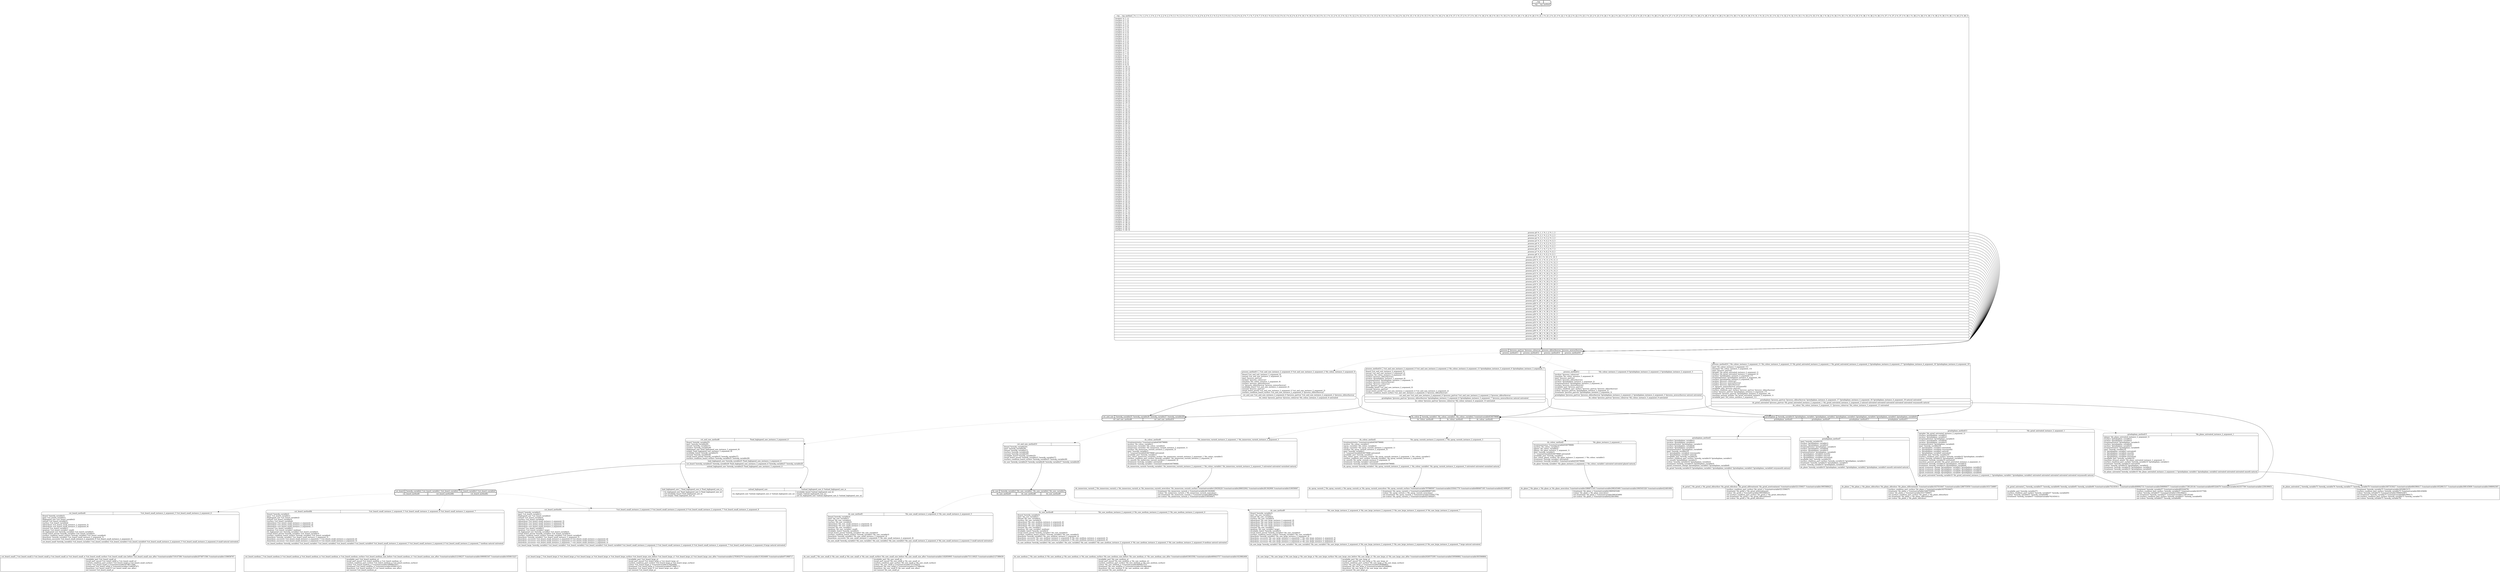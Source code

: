 // Generated by Hype
digraph "woodworking_legal_fewer_htn_groundings" {
  nodesep=1
  ranksep=1
  // Operators
  node [shape=record]
  "cut_board_large" [
    label="{{\N|?cut_board_large_b ?cut_board_large_p ?cut_board_large_m ?cut_board_large_w ?cut_board_large_surface ?cut_board_large_size_before ?cut_board_large_s1 ?cut_board_large_s2 ?cut_board_large_size_after ?constantvariable1278363279 ?constantvariable313024468 ?constantvariable971968717}|{|(available_part ?cut_board_large_p)\l(wood_part_awood ?cut_board_large_p ?cut_board_large_w)\l(surface_condition_part_surface ?cut_board_large_p ?cut_board_large_surface)\l(colour ?cut_board_large_p ?constantvariable313024468)\l(treatment ?cut_board_large_p ?constantvariable971968717)\l(boardsize ?cut_board_large_b ?cut_board_large_size_after)\lnot (unused ?cut_board_large_p)\l}}"
  ]
  "cut_board_medium" [
    label="{{\N|?cut_board_medium_b ?cut_board_medium_p ?cut_board_medium_m ?cut_board_medium_w ?cut_board_medium_surface ?cut_board_medium_size_before ?cut_board_medium_s1 ?cut_board_medium_size_after ?constantvariable212106237 ?constantvariable1690083347 ?constantvariable1650815227}|{|(available_part ?cut_board_medium_p)\l(wood_part_awood ?cut_board_medium_p ?cut_board_medium_w)\l(surface_condition_part_surface ?cut_board_medium_p ?cut_board_medium_surface)\l(colour ?cut_board_medium_p ?constantvariable1690083347)\l(treatment ?cut_board_medium_p ?constantvariable1650815227)\l(boardsize ?cut_board_medium_b ?cut_board_medium_size_after)\lnot (unused ?cut_board_medium_p)\l}}"
  ]
  "cut_board_small" [
    label="{{\N|?cut_board_small_b ?cut_board_small_p ?cut_board_small_m ?cut_board_small_w ?cut_board_small_surface ?cut_board_small_size_before ?cut_board_small_size_after ?constantvariable719147384 ?constantvariable2074871584 ?constantvariable1336658767}|{|(available_part ?cut_board_small_p)\l(wood_part_awood ?cut_board_small_p ?cut_board_small_w)\l(surface_condition_part_surface ?cut_board_small_p ?cut_board_small_surface)\l(colour ?cut_board_small_p ?constantvariable2074871584)\l(treatment ?cut_board_small_p ?constantvariable1336658767)\l(boardsize ?cut_board_small_b ?cut_board_small_size_after)\lnot (unused ?cut_board_small_p)\l}}"
  ]
  "do_glaze" [
    label="{{\N|?do_glaze_x ?do_glaze_m ?do_glaze_newcolour ?constantvariable1086871163 ?constantvariable298245469 ?constantvariable1900545328 ?constantvariable422481684}|{|(treatment ?do_glaze_x ?constantvariable1900545328)\l(colour ?do_glaze_x ?do_glaze_newcolour)\lnot (treatment ?do_glaze_x ?constantvariable298245469)\lnot (colour ?do_glaze_x ?constantvariable422481684)\l}}"
  ]
  "do_grind" [
    label="{{\N|?do_grind_x ?do_grind_oldsurface ?do_grind_oldcolour ?do_grind_oldtreatment ?do_grind_newtreatment ?constantvariable521350637 ?constantvariable1995568423}|{|(surface_condition_part_surface ?do_grind_x ?constantvariable521350637)\l(treatment ?do_grind_x ?do_grind_newtreatment)\l(colour ?do_grind_x ?constantvariable1995568423)\lnot (surface_condition_part_surface ?do_grind_x ?do_grind_oldsurface)\lnot (treatment ?do_grind_x ?do_grind_oldtreatment)\lnot (colour ?do_grind_x ?do_grind_oldcolour)\l}}"
  ]
  "do_grind_untreated" [
    label="{{\N|?newobj_variable57 ?newobj_variable64 ?newobj_variable65 ?newobj_variable66 ?constantvariable702183411 ?constantvariable406992733 ?constantvariable506990077 ?constantvariable1738120144 ?constantvariable495324479 ?constantvariable343357709 ?constantvariable1258199451}|{(available_part ?newobj_variable57)\l(surface_condition_part_surface ?newobj_variable57 ?newobj_variable65)\l(colour ?newobj_variable57 ?newobj_variable66)\l(treatment ?newobj_variable57 ?constantvariable702183411)\l|(treatment ?newobj_variable57 ?constantvariable495324479)\l(surface_condition_part_surface ?newobj_variable57 ?constantvariable343357709)\l(colour ?newobj_variable57 ?constantvariable1258199451)\lnot (treatment ?newobj_variable57 ?constantvariable1738120144)\lnot (surface_condition_part_surface ?newobj_variable57 ?newobj_variable65)\lnot (colour ?newobj_variable57 ?newobj_variable66)\l}}"
  ]
  "do_immersion_varnish" [
    label="{{\N|?do_immersion_varnish_x ?do_immersion_varnish_m ?do_immersion_varnish_newcolour ?do_immersion_varnish_surface ?constantvariable129458220 ?constantvariable286632942 ?constantvariable281362908 ?constantvariable319059067}|{|(treatment ?do_immersion_varnish_x ?constantvariable281362908)\l(colour ?do_immersion_varnish_x ?do_immersion_varnish_newcolour)\lnot (treatment ?do_immersion_varnish_x ?constantvariable286632942)\lnot (colour ?do_immersion_varnish_x ?constantvariable319059067)\l}}"
  ]
  "do_plane" [
    label="{{\N|?do_plane_x ?do_plane_oldsurface ?do_plane_oldcolour ?do_plane_oldtreatment ?constantvariable1637010447 ?constantvariable1288755959 ?constantvariable1631726897}|{|(surface_condition_part_surface ?do_plane_x ?constantvariable1637010447)\l(treatment ?do_plane_x ?constantvariable1288755959)\l(colour ?do_plane_x ?constantvariable1631726897)\lnot (surface_condition_part_surface ?do_plane_x ?do_plane_oldsurface)\lnot (treatment ?do_plane_x ?do_plane_oldtreatment)\lnot (colour ?do_plane_x ?do_plane_oldcolour)\l}}"
  ]
  "do_plane_untreated" [
    label="{{\N|?newobj_variable75 ?newobj_variable76 ?newobj_variable77 ?newobj_variable79 ?constantvariable1607353027 ?constantvariable684396417 ?constantvariable1652981517 ?constantvariable308145609 ?constantvariable1068002587}|{|(treatment ?newobj_variable75 ?constantvariable1652981517)\l(surface_condition_part_surface ?newobj_variable75 ?constantvariable308145609)\l(colour ?newobj_variable75 ?constantvariable1068002587)\lnot (treatment ?newobj_variable75 ?constantvariable684396417)\lnot (surface_condition_part_surface ?newobj_variable75 ?newobj_variable77)\lnot (colour ?newobj_variable75 ?newobj_variable79)\l}}"
  ]
  "do_saw_large" [
    label="{{\N|?do_saw_large_b ?do_saw_large_p ?do_saw_large_w ?do_saw_large_surface ?do_saw_large_size_before ?do_saw_large_s1 ?do_saw_large_s2 ?do_saw_large_size_after ?constantvariable2026575395 ?constantvariable539566862 ?constantvariable583566864}|{|(available_part ?do_saw_large_p)\l(wood_part_awood ?do_saw_large_p ?do_saw_large_w)\l(surface_condition_part_surface ?do_saw_large_p ?do_saw_large_surface)\l(colour ?do_saw_large_p ?constantvariable539566862)\l(treatment ?do_saw_large_p ?constantvariable583566864)\l(boardsize ?do_saw_large_b ?do_saw_large_size_after)\lnot (unused ?do_saw_large_p)\l}}"
  ]
  "do_saw_medium" [
    label="{{\N|?do_saw_medium_b ?do_saw_medium_p ?do_saw_medium_w ?do_saw_medium_surface ?do_saw_medium_size_before ?do_saw_medium_s1 ?do_saw_medium_size_after ?constantvariable633833592 ?constantvariable469443757 ?constantvariable1023882406}|{|(available_part ?do_saw_medium_p)\l(wood_part_awood ?do_saw_medium_p ?do_saw_medium_w)\l(surface_condition_part_surface ?do_saw_medium_p ?do_saw_medium_surface)\l(colour ?do_saw_medium_p ?constantvariable469443757)\l(treatment ?do_saw_medium_p ?constantvariable1023882406)\l(boardsize ?do_saw_medium_b ?do_saw_medium_size_after)\lnot (unused ?do_saw_medium_p)\l}}"
  ]
  "do_saw_small" [
    label="{{\N|?do_saw_small_b ?do_saw_small_p ?do_saw_small_w ?do_saw_small_surface ?do_saw_small_size_before ?do_saw_small_size_after ?constantvariable1182850905 ?constantvariable731116025 ?constantvariable2127388439}|{|(available_part ?do_saw_small_p)\l(wood_part_awood ?do_saw_small_p ?do_saw_small_w)\l(surface_condition_part_surface ?do_saw_small_p ?do_saw_small_surface)\l(colour ?do_saw_small_p ?constantvariable731116025)\l(treatment ?do_saw_small_p ?constantvariable2127388439)\l(boardsize ?do_saw_small_b ?do_saw_small_size_after)\lnot (unused ?do_saw_small_p)\l}}"
  ]
  "do_spray_varnish" [
    label="{{\N|?do_spray_varnish_x ?do_spray_varnish_m ?do_spray_varnish_newcolour ?do_spray_varnish_surface ?constantvariable797888567 ?constantvariable335041779 ?constantvariable688467185 ?constantvariable421409287}|{|(treatment ?do_spray_varnish_x ?constantvariable688467185)\l(colour ?do_spray_varnish_x ?do_spray_varnish_newcolour)\lnot (treatment ?do_spray_varnish_x ?constantvariable335041779)\lnot (colour ?do_spray_varnish_x ?constantvariable421409287)\l}}"
  ]
  "load_highspeed_saw" [
    label="{{\N|?load_highspeed_saw_b ?load_highspeed_saw_m}|{|(in_highspeed_saw ?load_highspeed_saw_b ?load_highspeed_saw_m)\lnot (available_board ?load_highspeed_saw_b)\lnot (empty ?load_highspeed_saw_m)\l}}"
  ]
  "unload_highspeed_saw" [
    label="{{\N|?unload_highspeed_saw_b ?unload_highspeed_saw_m}|{(in_highspeed_saw ?unload_highspeed_saw_b ?unload_highspeed_saw_m)\l|(available_board ?unload_highspeed_saw_b)\l(empty ?unload_highspeed_saw_m)\lnot (in_highspeed_saw ?unload_highspeed_saw_b ?unload_highspeed_saw_m)\l}}"
  ]
  // Methods
  node [shape=Mrecord]
  "cut_and_saw" [
    style=bold
    label="{{\N|?newobj_variable25 ?newobj_variable26 ?newobj_variable27 ?newobj_variable28}|{<0>cut_and_saw_method6|<1>cut_and_saw_method10}}"
  ]
  "cut_and_saw_method6" [
    label="{{\N|?load_highspeed_saw_instance_3_argument_6}|(board ?newobj_variable25)\l(part ?newobj_variable26)\l(awood ?newobj_variable27)\l(surface ?newobj_variable28)\l(highspeed_saw ?load_highspeed_saw_instance_3_argument_6)\l(empty ?load_highspeed_saw_instance_3_argument_6)\l(available_board ?newobj_variable25)\l(unused ?newobj_variable26)\l(wood_board_awood ?newobj_variable25 ?newobj_variable27)\l(surface_condition_board_surface ?newobj_variable25 ?newobj_variable28)\l|<0>load_highspeed_saw ?newobj_variable25 ?load_highspeed_saw_instance_3_argument_6|<1>cut_board ?newobj_variable25 ?newobj_variable26 ?load_highspeed_saw_instance_3_argument_6 ?newobj_variable27 ?newobj_variable28|<2>unload_highspeed_saw ?newobj_variable25 ?load_highspeed_saw_instance_3_argument_6}"
  ]
  "cut_and_saw":0 -> "cut_and_saw_method6" [style=dotted]
  "cut_and_saw_method6":0 -> "load_highspeed_saw"
  "cut_and_saw_method6":1 -> "cut_board"
  "cut_and_saw_method6":2 -> "unload_highspeed_saw"
  "cut_and_saw_method10" [
    label="{{\N|}|(board ?newobj_variable25)\l(part ?newobj_variable26)\l(awood ?newobj_variable27)\l(surface ?newobj_variable28)\l(unused ?newobj_variable26)\l(available_board ?newobj_variable25)\l(wood_board_awood ?newobj_variable25 ?newobj_variable27)\l(surface_condition_board_surface ?newobj_variable25 ?newobj_variable28)\l|<0>do_saw ?newobj_variable25 ?newobj_variable26 ?newobj_variable27 ?newobj_variable28}"
  ]
  "cut_and_saw":1 -> "cut_and_saw_method10" [style=dotted]
  "cut_and_saw_method10":0 -> "do_saw"
  "cut_board" [
    style=bold
    label="{{\N|?newobj_variable2 ?cut_board_variable1 ?cut_board_variable2 ?cut_board_variable3 ?cut_board_variable4}|{<0>cut_board_method4|<1>cut_board_method4b|<2>cut_board_method4c}}"
  ]
  "cut_board_method4" [
    label="{{\N|?cut_board_small_instance_2_argument_5 ?cut_board_small_instance_2_argument_6}|(board ?newobj_variable2)\l(part ?cut_board_variable1)\l(highspeed_saw ?cut_board_variable2)\l(awood ?cut_board_variable3)\l(surface ?cut_board_variable4)\l(aboardsize ?cut_board_small_instance_2_argument_5)\l(aboardsize ?cut_board_small_instance_2_argument_6)\l(unused ?cut_board_variable1)\l(goalsize ?cut_board_variable1 small)\l(in_highspeed_saw ?newobj_variable2 ?cut_board_variable2)\l(wood_board_awood ?newobj_variable2 ?cut_board_variable3)\l(surface_condition_board_surface ?newobj_variable2 ?cut_board_variable4)\l(boardsize ?newobj_variable2 ?cut_board_small_instance_2_argument_5)\l(boardsize_successor ?cut_board_small_instance_2_argument_6 ?cut_board_small_instance_2_argument_5)\l|<0>cut_board_small ?newobj_variable2 ?cut_board_variable1 ?cut_board_variable2 ?cut_board_variable3 ?cut_board_variable4 ?cut_board_small_instance_2_argument_5 ?cut_board_small_instance_2_argument_6 small natural untreated}"
  ]
  "cut_board":0 -> "cut_board_method4" [style=dotted]
  "cut_board_method4":0 -> "cut_board_small"
  "cut_board_method4b" [
    label="{{\N|?cut_board_small_instance_2_argument_5 ?cut_board_small_instance_2_argument_6 ?cut_board_small_instance_2_argument_7}|(board ?newobj_variable2)\l(part ?cut_board_variable1)\l(highspeed_saw ?cut_board_variable2)\l(awood ?cut_board_variable3)\l(surface ?cut_board_variable4)\l(aboardsize ?cut_board_small_instance_2_argument_5)\l(aboardsize ?cut_board_small_instance_2_argument_6)\l(aboardsize ?cut_board_small_instance_2_argument_7)\l(unused ?cut_board_variable1)\l(goalsize ?cut_board_variable1 medium)\l(in_highspeed_saw ?newobj_variable2 ?cut_board_variable2)\l(wood_board_awood ?newobj_variable2 ?cut_board_variable3)\l(surface_condition_board_surface ?newobj_variable2 ?cut_board_variable4)\l(boardsize ?newobj_variable2 ?cut_board_small_instance_2_argument_5)\l(boardsize_successor ?cut_board_small_instance_2_argument_7 ?cut_board_small_instance_2_argument_6)\l(boardsize_successor ?cut_board_small_instance_2_argument_6 ?cut_board_small_instance_2_argument_5)\l|<0>cut_board_medium ?newobj_variable2 ?cut_board_variable1 ?cut_board_variable2 ?cut_board_variable3 ?cut_board_variable4 ?cut_board_small_instance_2_argument_5 ?cut_board_small_instance_2_argument_6 ?cut_board_small_instance_2_argument_7 medium natural untreated}"
  ]
  "cut_board":1 -> "cut_board_method4b" [style=dotted]
  "cut_board_method4b":0 -> "cut_board_medium"
  "cut_board_method4c" [
    label="{{\N|?cut_board_small_instance_2_argument_5 ?cut_board_small_instance_2_argument_6 ?cut_board_small_instance_2_argument_7 ?cut_board_small_instance_2_argument_8}|(board ?newobj_variable2)\l(part ?cut_board_variable1)\l(highspeed_saw ?cut_board_variable2)\l(awood ?cut_board_variable3)\l(surface ?cut_board_variable4)\l(aboardsize ?cut_board_small_instance_2_argument_5)\l(aboardsize ?cut_board_small_instance_2_argument_6)\l(aboardsize ?cut_board_small_instance_2_argument_7)\l(aboardsize ?cut_board_small_instance_2_argument_8)\l(unused ?cut_board_variable1)\l(goalsize ?cut_board_variable1 large)\l(in_highspeed_saw ?newobj_variable2 ?cut_board_variable2)\l(wood_board_awood ?newobj_variable2 ?cut_board_variable3)\l(surface_condition_board_surface ?newobj_variable2 ?cut_board_variable4)\l(boardsize ?newobj_variable2 ?cut_board_small_instance_2_argument_5)\l(boardsize_successor ?cut_board_small_instance_2_argument_8 ?cut_board_small_instance_2_argument_6)\l(boardsize_successor ?cut_board_small_instance_2_argument_6 ?cut_board_small_instance_2_argument_7)\l(boardsize_successor ?cut_board_small_instance_2_argument_7 ?cut_board_small_instance_2_argument_5)\l|<0>cut_board_large ?newobj_variable2 ?cut_board_variable1 ?cut_board_variable2 ?cut_board_variable3 ?cut_board_variable4 ?cut_board_small_instance_2_argument_5 ?cut_board_small_instance_2_argument_6 ?cut_board_small_instance_2_argument_7 ?cut_board_small_instance_2_argument_8 large natural untreated}"
  ]
  "cut_board":2 -> "cut_board_method4c" [style=dotted]
  "cut_board_method4c":0 -> "cut_board_large"
  "do_colour" [
    style=bold
    label="{{\N|?newobj_variable1 ?do_colour_variable1 ?do_colour_variable2 ?constantvariable634079668}|{<0>do_colour_method0|<1>do_colour_method1|<2>do_colour_method2}}"
  ]
  "do_colour_method0" [
    label="{{\N|?do_immersion_varnish_instance_2_argument_1 ?do_immersion_varnish_instance_2_argument_3}|(treatmentstatus ?constantvariable634079668)\l(acolour ?do_colour_variable1)\l(immersion_varnisher ?do_colour_variable2)\l(immersion_varnisher ?do_immersion_varnish_instance_2_argument_1)\l(surface ?do_immersion_varnish_instance_2_argument_3)\l(part ?newobj_variable1)\l(= ?constantvariable634079668 untreated)\l(available_part ?newobj_variable1)\l(has_colour_immersion_varnisher_acolour ?do_immersion_varnish_instance_2_argument_1 ?do_colour_variable1)\l(surface_condition_part_surface ?newobj_variable1 ?do_immersion_varnish_instance_2_argument_3)\l(is_smooth ?do_immersion_varnish_instance_2_argument_3)\l(treatment ?newobj_variable1 untreated)\l(treatment ?newobj_variable1 ?constantvariable634079668)\l|<0>do_immersion_varnish ?newobj_variable1 ?do_immersion_varnish_instance_2_argument_1 ?do_colour_variable1 ?do_immersion_varnish_instance_2_argument_3 untreated untreated varnished natural}"
  ]
  "do_colour":0 -> "do_colour_method0" [style=dotted]
  "do_colour_method0":0 -> "do_immersion_varnish"
  "do_colour_method1" [
    label="{{\N|?do_spray_varnish_instance_2_argument_1 ?do_spray_varnish_instance_2_argument_3}|(treatmentstatus ?constantvariable634079668)\l(acolour ?do_colour_variable1)\l(spray_varnisher ?do_colour_variable2)\l(spray_varnisher ?do_spray_varnish_instance_2_argument_1)\l(surface ?do_spray_varnish_instance_2_argument_3)\l(part ?newobj_variable1)\l(= ?constantvariable634079668 untreated)\l(available_part ?newobj_variable1)\l(has_colour_spray_varnisher_acolour ?do_spray_varnish_instance_2_argument_1 ?do_colour_variable1)\l(surface_condition_part_surface ?newobj_variable1 ?do_spray_varnish_instance_2_argument_3)\l(is_smooth ?do_spray_varnish_instance_2_argument_3)\l(treatment ?newobj_variable1 untreated)\l(treatment ?newobj_variable1 ?constantvariable634079668)\l|<0>do_spray_varnish ?newobj_variable1 ?do_spray_varnish_instance_2_argument_1 ?do_colour_variable1 ?do_spray_varnish_instance_2_argument_3 untreated untreated varnished natural}"
  ]
  "do_colour":1 -> "do_colour_method1" [style=dotted]
  "do_colour_method1":0 -> "do_spray_varnish"
  "do_colour_method2" [
    label="{{\N|?do_glaze_instance_2_argument_1}|(treatmentstatus ?constantvariable634079668)\l(acolour ?do_colour_variable1)\l(glazer ?do_colour_variable2)\l(glazer ?do_glaze_instance_2_argument_1)\l(part ?newobj_variable1)\l(= ?constantvariable634079668 untreated)\l(available_part ?newobj_variable1)\l(has_colour_glazer_acolour ?do_glaze_instance_2_argument_1 ?do_colour_variable1)\l(treatment ?newobj_variable1 untreated)\l(treatment ?newobj_variable1 ?constantvariable634079668)\l|<0>do_glaze ?newobj_variable1 ?do_glaze_instance_2_argument_1 ?do_colour_variable1 untreated untreated glazed natural}"
  ]
  "do_colour":2 -> "do_colour_method2" [style=dotted]
  "do_colour_method2":0 -> "do_glaze"
  "do_saw" [
    style=bold
    label="{{\N|?newobj_variable3 ?do_saw_variable1 ?do_saw_variable2 ?do_saw_variable3}|{<0>do_saw_method5|<1>do_saw_method8|<2>do_saw_method9}}"
  ]
  "do_saw_method5" [
    label="{{\N|?do_saw_small_instance_2_argument_4 ?do_saw_small_instance_2_argument_5}|(board ?newobj_variable3)\l(part ?do_saw_variable1)\l(awood ?do_saw_variable2)\l(surface ?do_saw_variable3)\l(aboardsize ?do_saw_small_instance_2_argument_4)\l(aboardsize ?do_saw_small_instance_2_argument_5)\l(unused ?do_saw_variable1)\l(goalsize ?do_saw_variable1 small)\l(available_board ?newobj_variable3)\l(wood_board_awood ?newobj_variable3 ?do_saw_variable2)\l(surface_condition_board_surface ?newobj_variable3 ?do_saw_variable3)\l(boardsize ?newobj_variable3 ?do_saw_small_instance_2_argument_4)\l(boardsize_successor ?do_saw_small_instance_2_argument_5 ?do_saw_small_instance_2_argument_4)\l|<0>do_saw_small ?newobj_variable3 ?do_saw_variable1 ?do_saw_variable2 ?do_saw_variable3 ?do_saw_small_instance_2_argument_4 ?do_saw_small_instance_2_argument_5 small natural untreated}"
  ]
  "do_saw":0 -> "do_saw_method5" [style=dotted]
  "do_saw_method5":0 -> "do_saw_small"
  "do_saw_method8" [
    label="{{\N|?do_saw_medium_instance_2_argument_4 ?do_saw_medium_instance_2_argument_5 ?do_saw_medium_instance_2_argument_6}|(board ?newobj_variable3)\l(part ?do_saw_variable1)\l(awood ?do_saw_variable2)\l(surface ?do_saw_variable3)\l(aboardsize ?do_saw_medium_instance_2_argument_4)\l(aboardsize ?do_saw_medium_instance_2_argument_5)\l(aboardsize ?do_saw_medium_instance_2_argument_6)\l(unused ?do_saw_variable1)\l(goalsize ?do_saw_variable1 medium)\l(available_board ?newobj_variable3)\l(wood_board_awood ?newobj_variable3 ?do_saw_variable2)\l(surface_condition_board_surface ?newobj_variable3 ?do_saw_variable3)\l(boardsize ?newobj_variable3 ?do_saw_medium_instance_2_argument_4)\l(boardsize_successor ?do_saw_medium_instance_2_argument_6 ?do_saw_medium_instance_2_argument_5)\l(boardsize_successor ?do_saw_medium_instance_2_argument_5 ?do_saw_medium_instance_2_argument_4)\l|<0>do_saw_medium ?newobj_variable3 ?do_saw_variable1 ?do_saw_variable2 ?do_saw_variable3 ?do_saw_medium_instance_2_argument_4 ?do_saw_medium_instance_2_argument_5 ?do_saw_medium_instance_2_argument_6 medium natural untreated}"
  ]
  "do_saw":1 -> "do_saw_method8" [style=dotted]
  "do_saw_method8":0 -> "do_saw_medium"
  "do_saw_method9" [
    label="{{\N|?do_saw_large_instance_2_argument_4 ?do_saw_large_instance_2_argument_5 ?do_saw_large_instance_2_argument_6 ?do_saw_large_instance_2_argument_7}|(board ?newobj_variable3)\l(part ?do_saw_variable1)\l(awood ?do_saw_variable2)\l(surface ?do_saw_variable3)\l(aboardsize ?do_saw_large_instance_2_argument_4)\l(aboardsize ?do_saw_large_instance_2_argument_5)\l(aboardsize ?do_saw_large_instance_2_argument_6)\l(aboardsize ?do_saw_large_instance_2_argument_7)\l(unused ?do_saw_variable1)\l(goalsize ?do_saw_variable1 large)\l(available_board ?newobj_variable3)\l(wood_board_awood ?newobj_variable3 ?do_saw_variable2)\l(surface_condition_board_surface ?newobj_variable3 ?do_saw_variable3)\l(boardsize ?newobj_variable3 ?do_saw_large_instance_2_argument_4)\l(boardsize_successor ?do_saw_large_instance_2_argument_7 ?do_saw_large_instance_2_argument_5)\l(boardsize_successor ?do_saw_large_instance_2_argument_5 ?do_saw_large_instance_2_argument_6)\l(boardsize_successor ?do_saw_large_instance_2_argument_6 ?do_saw_large_instance_2_argument_4)\l|<0>do_saw_large ?newobj_variable3 ?do_saw_variable1 ?do_saw_variable2 ?do_saw_variable3 ?do_saw_large_instance_2_argument_4 ?do_saw_large_instance_2_argument_5 ?do_saw_large_instance_2_argument_6 ?do_saw_large_instance_2_argument_7 large natural untreated}"
  ]
  "do_saw":2 -> "do_saw_method9" [style=dotted]
  "do_saw_method9":0 -> "do_saw_large"
  "grindnplane" [
    style=bold
    label="{{\N|?newobj_variable10 ?grindnplane_variable1 ?grindnplane_variable2 ?grindnplane_variable3 ?grindnplane_variable4 ?grindnplane_variable5 ?grindnplane_variable6}|{<0>grindnplane_method3|<1>grindnplane_method7|<2>grindnplane_method13|<3>grindnplane_method15}}"
  ]
  "grindnplane_method3" [
    label="{{\N|}|(surface ?grindnplane_variable1)\l(acolour ?grindnplane_variable2)\l(treatmentstatus ?grindnplane_variable3)\l(surface ?grindnplane_variable4)\l(acolour ?grindnplane_variable5)\l(treatmentstatus ?grindnplane_variable6)\l(part ?newobj_variable10)\l(= ?grindnplane_variable4 verysmooth)\l(= ?grindnplane_variable5 natural)\l(available_part ?newobj_variable10)\l(surface_condition_part_surface ?newobj_variable10 ?grindnplane_variable1)\l(is_smooth ?grindnplane_variable1)\l(colour ?newobj_variable10 ?grindnplane_variable2)\l(treatment ?newobj_variable10 ?grindnplane_variable3)\l(grind_treatment_change ?grindnplane_variable3 ?grindnplane_variable6)\l|<0>do_grind ?newobj_variable10 ?grindnplane_variable1 ?grindnplane_variable2 ?grindnplane_variable3 ?grindnplane_variable6 verysmooth natural}"
  ]
  "grindnplane":0 -> "grindnplane_method3" [style=dotted]
  "grindnplane_method3":0 -> "do_grind"
  "grindnplane_method7" [
    label="{{\N|}|(part ?newobj_variable10)\l(surface ?grindnplane_variable1)\l(acolour ?grindnplane_variable2)\l(treatmentstatus ?grindnplane_variable3)\l(surface ?grindnplane_variable4)\l(acolour ?grindnplane_variable5)\l(treatmentstatus ?grindnplane_variable6)\l(= ?grindnplane_variable4 smooth)\l(= ?grindnplane_variable5 natural)\l(= ?grindnplane_variable6 untreated)\l(available_part ?newobj_variable10)\l(surface_condition_part_surface ?newobj_variable10 ?grindnplane_variable1)\l(treatment ?newobj_variable10 ?grindnplane_variable3)\l(colour ?newobj_variable10 ?grindnplane_variable2)\l|<0>do_plane ?newobj_variable10 ?grindnplane_variable1 ?grindnplane_variable2 ?grindnplane_variable3 smooth untreated natural}"
  ]
  "grindnplane":1 -> "grindnplane_method7" [style=dotted]
  "grindnplane_method7":0 -> "do_plane"
  "grindnplane_method13" [
    label="{{\N|?do_grind_untreated_instance_2_argument_1}|(grinder ?do_grind_untreated_instance_2_argument_1)\l(surface ?grindnplane_variable1)\l(acolour ?grindnplane_variable2)\l(treatmentstatus ?grindnplane_variable3)\l(surface ?grindnplane_variable4)\l(acolour ?grindnplane_variable5)\l(treatmentstatus ?grindnplane_variable6)\l(part ?newobj_variable10)\l(= ?grindnplane_variable3 untreated)\l(= ?grindnplane_variable4 verysmooth)\l(= ?grindnplane_variable5 natural)\l(= ?grindnplane_variable6 untreated)\l(available_part ?newobj_variable10)\l(surface_condition_part_surface ?newobj_variable10 ?grindnplane_variable1)\l(colour ?newobj_variable10 ?grindnplane_variable2)\l(treatment ?newobj_variable10 untreated)\l(machine_present_grinder ?do_grind_untreated_instance_2_argument_1)\l(treatment ?newobj_variable10 ?grindnplane_variable3)\l(treatment ?newobj_variable10 ?grindnplane_variable6)\l(grind_treatment_change ?grindnplane_variable3 ?grindnplane_variable3)\l(grind_treatment_change ?grindnplane_variable3 ?grindnplane_variable6)\l(grind_treatment_change ?grindnplane_variable6 ?grindnplane_variable3)\l(grind_treatment_change ?grindnplane_variable6 ?grindnplane_variable6)\l|<0>do_grind_untreated ?newobj_variable10 ?do_grind_untreated_instance_2_argument_1 ?grindnplane_variable1 ?grindnplane_variable2 untreated untreated untreated untreated untreated verysmooth natural}"
  ]
  "grindnplane":2 -> "grindnplane_method13" [style=dotted]
  "grindnplane_method13":0 -> "do_grind_untreated"
  "grindnplane_method15" [
    label="{{\N|?do_plane_untreated_instance_2_argument_1}|(planer ?do_plane_untreated_instance_2_argument_1)\l(surface ?grindnplane_variable1)\l(acolour ?grindnplane_variable2)\l(treatmentstatus ?grindnplane_variable3)\l(surface ?grindnplane_variable4)\l(acolour ?grindnplane_variable5)\l(treatmentstatus ?grindnplane_variable6)\l(part ?newobj_variable10)\l(= ?grindnplane_variable3 untreated)\l(= ?grindnplane_variable4 smooth)\l(= ?grindnplane_variable5 natural)\l(= ?grindnplane_variable6 untreated)\l(available_part ?newobj_variable10)\l(machine_present_planer ?do_plane_untreated_instance_2_argument_1)\l(surface_condition_part_surface ?newobj_variable10 ?grindnplane_variable1)\l(treatment ?newobj_variable10 untreated)\l(colour ?newobj_variable10 ?grindnplane_variable2)\l(treatment ?newobj_variable10 ?grindnplane_variable3)\l(treatment ?newobj_variable10 ?grindnplane_variable6)\l|<0>do_plane_untreated ?newobj_variable10 ?do_plane_untreated_instance_2_argument_1 ?grindnplane_variable1 ?grindnplane_variable2 untreated untreated untreated smooth natural}"
  ]
  "grindnplane":3 -> "grindnplane_method15" [style=dotted]
  "grindnplane_method15":0 -> "do_plane_untreated"
  "process" [
    style=bold
    label="{{\N|?process_partvar ?process_colourvar ?process_oldsurfacevar ?process_newsurfacevar}|{<0>process_method11|<1>process_method12|<2>process_method14|<3>process_method16}}"
  ]
  "process_method11" [
    label="{{\N|?cut_and_saw_instance_2_argument_0 ?cut_and_saw_instance_2_argument_2 ?do_colour_instance_3_argument_6}|(board ?cut_and_saw_instance_2_argument_0)\l(awood ?cut_and_saw_instance_2_argument_2)\l(part ?process_partvar)\l(acolour ?process_colourvar)\l(machine ?do_colour_instance_3_argument_6)\l(surface ?process_oldsurfacevar)\l(= ?process_oldsurfacevar ?process_newsurfacevar)\l(available_board ?cut_and_saw_instance_2_argument_0)\l(unused ?process_partvar)\l(wood_board_awood ?cut_and_saw_instance_2_argument_0 ?cut_and_saw_instance_2_argument_2)\l(surface_condition_board_surface ?cut_and_saw_instance_2_argument_0 ?process_oldsurfacevar)\l|<0>cut_and_saw ?cut_and_saw_instance_2_argument_0 ?process_partvar ?cut_and_saw_instance_2_argument_2 ?process_oldsurfacevar|<1>do_colour ?process_partvar ?process_colourvar ?do_colour_instance_3_argument_6 untreated}"
  ]
  "process":0 -> "process_method11" [style=dotted]
  "process_method11":0 -> "cut_and_saw"
  "process_method11":1 -> "do_colour"
  "process_method12" [
    label="{{\N|?do_colour_instance_3_argument_9 ?grindnplane_instance_2_argument_2 ?grindnplane_instance_2_argument_3}|(acolour ?process_colourvar)\l(machine ?do_colour_instance_3_argument_9)\l(part ?process_partvar)\l(surface ?process_oldsurfacevar)\l(acolour ?grindnplane_instance_2_argument_2)\l(treatmentstatus ?grindnplane_instance_2_argument_3)\l(surface ?process_newsurfacevar)\l(available_part ?process_partvar)\l(surface_condition_part_surface ?process_partvar ?process_oldsurfacevar)\l(colour ?process_partvar ?grindnplane_instance_2_argument_2)\l(treatment ?process_partvar ?grindnplane_instance_2_argument_3)\l|<0>grindnplane ?process_partvar ?process_oldsurfacevar ?grindnplane_instance_2_argument_2 ?grindnplane_instance_2_argument_3 ?process_newsurfacevar natural untreated|<1>do_colour ?process_partvar ?process_colourvar ?do_colour_instance_3_argument_9 untreated}"
  ]
  "process":1 -> "process_method12" [style=dotted]
  "process_method12":0 -> "grindnplane"
  "process_method12":1 -> "do_colour"
  "process_method14" [
    label="{{\N|?cut_and_saw_instance_2_argument_0 ?cut_and_saw_instance_2_argument_2 ?do_colour_instance_4_argument_13 ?grindnplane_instance_3_argument_6 ?grindnplane_instance_3_argument_7}|(board ?cut_and_saw_instance_2_argument_0)\l(awood ?cut_and_saw_instance_2_argument_2)\l(machine ?do_colour_instance_4_argument_13)\l(surface ?process_oldsurfacevar)\l(acolour ?grindnplane_instance_3_argument_6)\l(treatmentstatus ?grindnplane_instance_3_argument_7)\l(surface ?process_newsurfacevar)\l(acolour ?process_colourvar)\l(part ?process_partvar)\l(available_board ?cut_and_saw_instance_2_argument_0)\l(unused ?process_partvar)\l(wood_board_awood ?cut_and_saw_instance_2_argument_0 ?cut_and_saw_instance_2_argument_2)\l(surface_condition_board_surface ?cut_and_saw_instance_2_argument_0 ?process_oldsurfacevar)\l|<0>cut_and_saw ?cut_and_saw_instance_2_argument_0 ?process_partvar ?cut_and_saw_instance_2_argument_2 ?process_oldsurfacevar|<1>grindnplane ?process_partvar ?process_oldsurfacevar ?grindnplane_instance_3_argument_6 ?grindnplane_instance_3_argument_7 ?process_newsurfacevar natural untreated|<2>do_colour ?process_partvar ?process_colourvar ?do_colour_instance_4_argument_13 untreated}"
  ]
  "process":2 -> "process_method14" [style=dotted]
  "process_method14":0 -> "cut_and_saw"
  "process_method14":1 -> "grindnplane"
  "process_method14":2 -> "do_colour"
  "process_method16" [
    label="{{\N|?do_colour_instance_3_argument_11 ?do_colour_instance_3_argument_13 ?do_grind_untreated_instance_2_argument_1 ?do_grind_untreated_instance_2_argument_2 ?grindnplane_instance_4_argument_17 ?grindnplane_instance_4_argument_18 ?grindnplane_instance_4_argument_19}|(part ?do_colour_instance_3_argument_11)\l(machine ?do_colour_instance_3_argument_13)\l(part ?process_partvar)\l(grinder ?do_grind_untreated_instance_2_argument_1)\l(surface ?do_grind_untreated_instance_2_argument_2)\l(acolour ?grindnplane_instance_4_argument_17)\l(treatmentstatus ?grindnplane_instance_4_argument_18)\l(surface ?grindnplane_instance_4_argument_19)\l(acolour ?process_colourvar)\l(surface ?process_newsurfacevar)\l(surface ?process_oldsurfacevar)\l(= ?process_newsurfacevar verysmooth)\l(available_part ?process_partvar)\l(surface_condition_part_surface ?process_partvar ?process_oldsurfacevar)\l(colour ?process_partvar ?grindnplane_instance_4_argument_17)\l(treatment ?process_partvar ?grindnplane_instance_4_argument_18)\l(machine_present_grinder ?do_grind_untreated_instance_2_argument_1)\l(available_part ?do_colour_instance_3_argument_11)\l|<0>grindnplane ?process_partvar ?process_oldsurfacevar ?grindnplane_instance_4_argument_17 ?grindnplane_instance_4_argument_18 ?grindnplane_instance_4_argument_19 natural untreated|<1>do_grind_untreated ?process_partvar ?do_grind_untreated_instance_2_argument_1 ?do_grind_untreated_instance_2_argument_2 natural untreated untreated untreated untreated untreated verysmooth natural|<2>do_colour ?do_colour_instance_3_argument_11 ?process_colourvar ?do_colour_instance_3_argument_13 untreated}"
  ]
  "process":3 -> "process_method16" [style=dotted]
  "process_method16":0 -> "grindnplane"
  "process_method16":1 -> "do_grind_untreated"
  "process_method16":2 -> "do_colour"
  "__top" [
    style=bold
    label="{{\N|}|{<0>__top___top_method}}"
  ]
  "__top___top_method" [
    label="{{\N|?v_1_1 ?v_1_2 ?v_1_3 ?v_2_1 ?v_2_2 ?v_2_3 ?v_3_1 ?v_3_2 ?v_3_3 ?v_4_1 ?v_4_2 ?v_4_3 ?v_5_1 ?v_5_2 ?v_5_3 ?v_6_1 ?v_6_2 ?v_6_3 ?v_7_1 ?v_7_2 ?v_7_3 ?v_8_1 ?v_8_2 ?v_8_3 ?v_9_1 ?v_9_2 ?v_9_3 ?v_10_1 ?v_10_2 ?v_10_3 ?v_11_1 ?v_11_2 ?v_11_3 ?v_12_1 ?v_12_2 ?v_12_3 ?v_13_1 ?v_13_2 ?v_13_3 ?v_14_1 ?v_14_2 ?v_14_3 ?v_15_1 ?v_15_2 ?v_15_3 ?v_16_1 ?v_16_2 ?v_16_3 ?v_17_1 ?v_17_2 ?v_17_3 ?v_18_1 ?v_18_2 ?v_18_3 ?v_19_1 ?v_19_2 ?v_19_3 ?v_20_1 ?v_20_2 ?v_20_3 ?v_21_1 ?v_21_2 ?v_21_3 ?v_22_1 ?v_22_2 ?v_22_3 ?v_23_1 ?v_23_2 ?v_23_3 ?v_24_1 ?v_24_2 ?v_24_3 ?v_25_1 ?v_25_2 ?v_25_3 ?v_26_1 ?v_26_2 ?v_26_3 ?v_27_1 ?v_27_2 ?v_27_3 ?v_28_1 ?v_28_2 ?v_28_3 ?v_29_1 ?v_29_2 ?v_29_3 ?v_30_1 ?v_30_2 ?v_30_3 ?v_31_1 ?v_31_2 ?v_31_3 ?v_32_1 ?v_32_2 ?v_32_3 ?v_33_1 ?v_33_2 ?v_33_3 ?v_34_1 ?v_34_2 ?v_34_3 ?v_35_1 ?v_35_2 ?v_35_3 ?v_36_1 ?v_36_2 ?v_36_3 ?v_37_1 ?v_37_2 ?v_37_3 ?v_38_1 ?v_38_2 ?v_38_3 ?v_39_1 ?v_39_2 ?v_39_3 ?v_40_1 ?v_40_2 ?v_40_3}|(acolour ?v_1_1)\l(surface ?v_1_2)\l(surface ?v_1_3)\l(acolour ?v_2_1)\l(surface ?v_2_2)\l(surface ?v_2_3)\l(acolour ?v_3_1)\l(surface ?v_3_2)\l(surface ?v_3_3)\l(acolour ?v_4_1)\l(surface ?v_4_2)\l(surface ?v_4_3)\l(acolour ?v_5_1)\l(surface ?v_5_2)\l(surface ?v_5_3)\l(acolour ?v_6_1)\l(surface ?v_6_2)\l(surface ?v_6_3)\l(acolour ?v_7_1)\l(surface ?v_7_2)\l(surface ?v_7_3)\l(acolour ?v_8_1)\l(surface ?v_8_2)\l(surface ?v_8_3)\l(acolour ?v_9_1)\l(surface ?v_9_2)\l(surface ?v_9_3)\l(acolour ?v_10_1)\l(surface ?v_10_2)\l(surface ?v_10_3)\l(acolour ?v_11_1)\l(surface ?v_11_2)\l(surface ?v_11_3)\l(acolour ?v_12_1)\l(surface ?v_12_2)\l(surface ?v_12_3)\l(acolour ?v_13_1)\l(surface ?v_13_2)\l(surface ?v_13_3)\l(acolour ?v_14_1)\l(surface ?v_14_2)\l(surface ?v_14_3)\l(acolour ?v_15_1)\l(surface ?v_15_2)\l(surface ?v_15_3)\l(acolour ?v_16_1)\l(surface ?v_16_2)\l(surface ?v_16_3)\l(acolour ?v_17_1)\l(surface ?v_17_2)\l(surface ?v_17_3)\l(acolour ?v_18_1)\l(surface ?v_18_2)\l(surface ?v_18_3)\l(acolour ?v_19_1)\l(surface ?v_19_2)\l(surface ?v_19_3)\l(acolour ?v_20_1)\l(surface ?v_20_2)\l(surface ?v_20_3)\l(acolour ?v_21_1)\l(surface ?v_21_2)\l(surface ?v_21_3)\l(acolour ?v_22_1)\l(surface ?v_22_2)\l(surface ?v_22_3)\l(acolour ?v_23_1)\l(surface ?v_23_2)\l(surface ?v_23_3)\l(acolour ?v_24_1)\l(surface ?v_24_2)\l(surface ?v_24_3)\l(acolour ?v_25_1)\l(surface ?v_25_2)\l(surface ?v_25_3)\l(acolour ?v_26_1)\l(surface ?v_26_2)\l(surface ?v_26_3)\l(acolour ?v_27_1)\l(surface ?v_27_2)\l(surface ?v_27_3)\l(acolour ?v_28_1)\l(surface ?v_28_2)\l(surface ?v_28_3)\l(acolour ?v_29_1)\l(surface ?v_29_2)\l(surface ?v_29_3)\l(acolour ?v_30_1)\l(surface ?v_30_2)\l(surface ?v_30_3)\l(acolour ?v_31_1)\l(surface ?v_31_2)\l(surface ?v_31_3)\l(acolour ?v_32_1)\l(surface ?v_32_2)\l(surface ?v_32_3)\l(acolour ?v_33_1)\l(surface ?v_33_2)\l(surface ?v_33_3)\l(acolour ?v_34_1)\l(surface ?v_34_2)\l(surface ?v_34_3)\l(acolour ?v_35_1)\l(surface ?v_35_2)\l(surface ?v_35_3)\l(acolour ?v_36_1)\l(surface ?v_36_2)\l(surface ?v_36_3)\l(acolour ?v_37_1)\l(surface ?v_37_2)\l(surface ?v_37_3)\l(acolour ?v_38_1)\l(surface ?v_38_2)\l(surface ?v_38_3)\l(acolour ?v_39_1)\l(surface ?v_39_2)\l(surface ?v_39_3)\l(acolour ?v_40_1)\l(surface ?v_40_2)\l(surface ?v_40_3)\l|<0>process p0 ?v_1_1 ?v_1_2 ?v_1_3|<1>process p1 ?v_2_1 ?v_2_2 ?v_2_3|<2>process p2 ?v_3_1 ?v_3_2 ?v_3_3|<3>process p3 ?v_4_1 ?v_4_2 ?v_4_3|<4>process p4 ?v_5_1 ?v_5_2 ?v_5_3|<5>process p5 ?v_6_1 ?v_6_2 ?v_6_3|<6>process p6 ?v_7_1 ?v_7_2 ?v_7_3|<7>process p7 ?v_8_1 ?v_8_2 ?v_8_3|<8>process p8 ?v_9_1 ?v_9_2 ?v_9_3|<9>process p9 ?v_10_1 ?v_10_2 ?v_10_3|<10>process p10 ?v_11_1 ?v_11_2 ?v_11_3|<11>process p11 ?v_12_1 ?v_12_2 ?v_12_3|<12>process p12 ?v_13_1 ?v_13_2 ?v_13_3|<13>process p13 ?v_14_1 ?v_14_2 ?v_14_3|<14>process p14 ?v_15_1 ?v_15_2 ?v_15_3|<15>process p15 ?v_16_1 ?v_16_2 ?v_16_3|<16>process p16 ?v_17_1 ?v_17_2 ?v_17_3|<17>process p17 ?v_18_1 ?v_18_2 ?v_18_3|<18>process p18 ?v_19_1 ?v_19_2 ?v_19_3|<19>process p19 ?v_20_1 ?v_20_2 ?v_20_3|<20>process p20 ?v_21_1 ?v_21_2 ?v_21_3|<21>process p21 ?v_22_1 ?v_22_2 ?v_22_3|<22>process p22 ?v_23_1 ?v_23_2 ?v_23_3|<23>process p23 ?v_24_1 ?v_24_2 ?v_24_3|<24>process p24 ?v_25_1 ?v_25_2 ?v_25_3|<25>process p25 ?v_26_1 ?v_26_2 ?v_26_3|<26>process p26 ?v_27_1 ?v_27_2 ?v_27_3|<27>process p27 ?v_28_1 ?v_28_2 ?v_28_3|<28>process p28 ?v_29_1 ?v_29_2 ?v_29_3|<29>process p29 ?v_30_1 ?v_30_2 ?v_30_3|<30>process p30 ?v_31_1 ?v_31_2 ?v_31_3|<31>process p31 ?v_32_1 ?v_32_2 ?v_32_3|<32>process p32 ?v_33_1 ?v_33_2 ?v_33_3|<33>process p33 ?v_34_1 ?v_34_2 ?v_34_3|<34>process p34 ?v_35_1 ?v_35_2 ?v_35_3|<35>process p35 ?v_36_1 ?v_36_2 ?v_36_3|<36>process p36 ?v_37_1 ?v_37_2 ?v_37_3|<37>process p37 ?v_38_1 ?v_38_2 ?v_38_3|<38>process p38 ?v_39_1 ?v_39_2 ?v_39_3|<39>process p39 ?v_40_1 ?v_40_2 ?v_40_3}"
  ]
  "__top":0 -> "__top___top_method" [style=dotted]
  "__top___top_method":0 -> "process"
  "__top___top_method":1 -> "process"
  "__top___top_method":2 -> "process"
  "__top___top_method":3 -> "process"
  "__top___top_method":4 -> "process"
  "__top___top_method":5 -> "process"
  "__top___top_method":6 -> "process"
  "__top___top_method":7 -> "process"
  "__top___top_method":8 -> "process"
  "__top___top_method":9 -> "process"
  "__top___top_method":10 -> "process"
  "__top___top_method":11 -> "process"
  "__top___top_method":12 -> "process"
  "__top___top_method":13 -> "process"
  "__top___top_method":14 -> "process"
  "__top___top_method":15 -> "process"
  "__top___top_method":16 -> "process"
  "__top___top_method":17 -> "process"
  "__top___top_method":18 -> "process"
  "__top___top_method":19 -> "process"
  "__top___top_method":20 -> "process"
  "__top___top_method":21 -> "process"
  "__top___top_method":22 -> "process"
  "__top___top_method":23 -> "process"
  "__top___top_method":24 -> "process"
  "__top___top_method":25 -> "process"
  "__top___top_method":26 -> "process"
  "__top___top_method":27 -> "process"
  "__top___top_method":28 -> "process"
  "__top___top_method":29 -> "process"
  "__top___top_method":30 -> "process"
  "__top___top_method":31 -> "process"
  "__top___top_method":32 -> "process"
  "__top___top_method":33 -> "process"
  "__top___top_method":34 -> "process"
  "__top___top_method":35 -> "process"
  "__top___top_method":36 -> "process"
  "__top___top_method":37 -> "process"
  "__top___top_method":38 -> "process"
  "__top___top_method":39 -> "process"
}